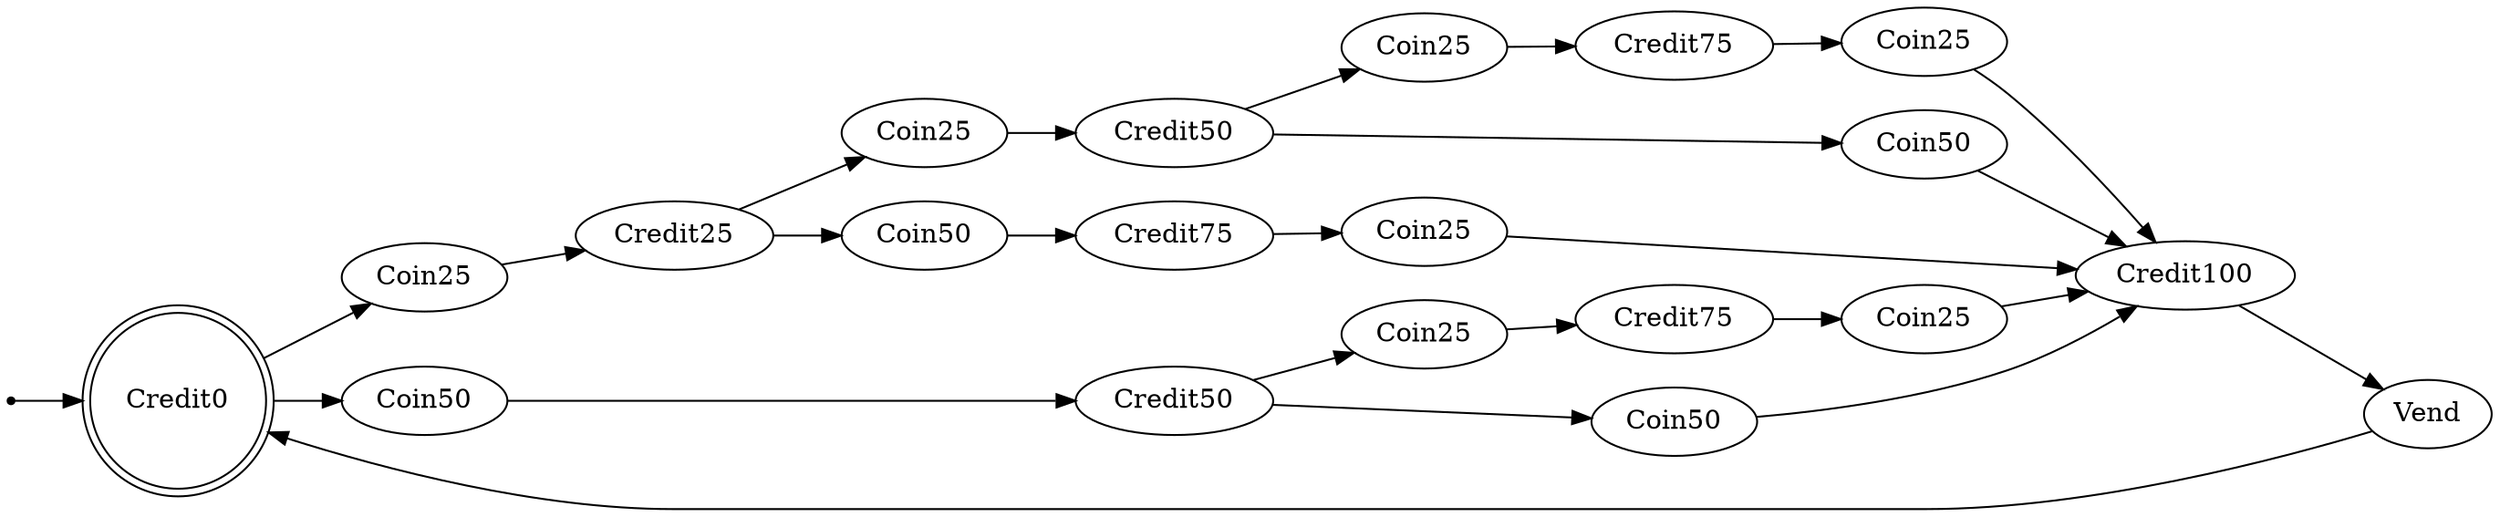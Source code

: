 digraph Graphing {
	graph[rankdir=LR]

	node [shape = doublecircle]; Credit0;
	node [shape = point] START;
	node [shape = ellipse];

	Credit0 [label="Credit0"]
	Credit0Coin25 [label="Coin25"]
	Credit0Coin50 [label="Coin50"]

	Credit25 [label="Credit25"]
	Credit25Coin25 [label="Coin25"]
	Credit25Coin50 [label="Coin50"]

	Credit0Credit50 [label="Credit50"]
	Credit0Credit50Coin25 [label="Coin25"]
	Credit0Credit50Coin50 [label="Coin50"]

	Credit25Credit50 [label="Credit50"]
	Credit25Credit50Coin25 [label="Coin25"]
	Credit25Credit50Coin50 [label="Coin50"]

	Credit25Credit75 [label="Credit75"]
	Credit25Credit75Coin25 [label="Coin25"]

	Credit0Credit50Credit75 [label="Credit75"]
	Credit0Credit50Credit75Coin25 [label="Coin25"]

	Credit25Credit50Credit75 [label="Credit75"]
	Credit25Credit50Credit75Coin25 [label="Coin25"]

	Credit100 [label="Credit100"]

	Vend [label="Vend"]

	START -> Credit0;

	Credit0 -> Credit0Coin25;
	Credit0Coin25 -> Credit25;
	Credit0 -> Credit0Coin50;
	Credit0Coin50 -> Credit0Credit50;

	Credit25 -> Credit25Coin25
	Credit25Coin25 -> Credit25Credit50
	Credit25 -> Credit25Coin50
	Credit25Coin50 -> Credit25Credit75

	Credit0Credit50 -> Credit0Credit50Coin25
	Credit0Credit50Coin25 -> Credit0Credit50Credit75
	Credit0Credit50 -> Credit0Credit50Coin50
	Credit0Credit50Coin50 -> Credit100

	Credit25Credit50 -> Credit25Credit50Coin25
	Credit25Credit50Coin25 -> Credit25Credit50Credit75
	Credit25Credit50 -> Credit25Credit50Coin50
	Credit25Credit50Coin50 -> Credit100

	Credit25Credit75 -> Credit25Credit75Coin25
	Credit25Credit75Coin25 -> Credit100

	Credit0Credit50Credit75 -> Credit0Credit50Credit75Coin25
	Credit0Credit50Credit75Coin25 -> Credit100

	Credit25Credit50Credit75 -> Credit25Credit50Credit75Coin25
	Credit25Credit50Credit75Coin25 -> Credit100

	Credit100 -> Vend

	Vend -> Credit0
}
